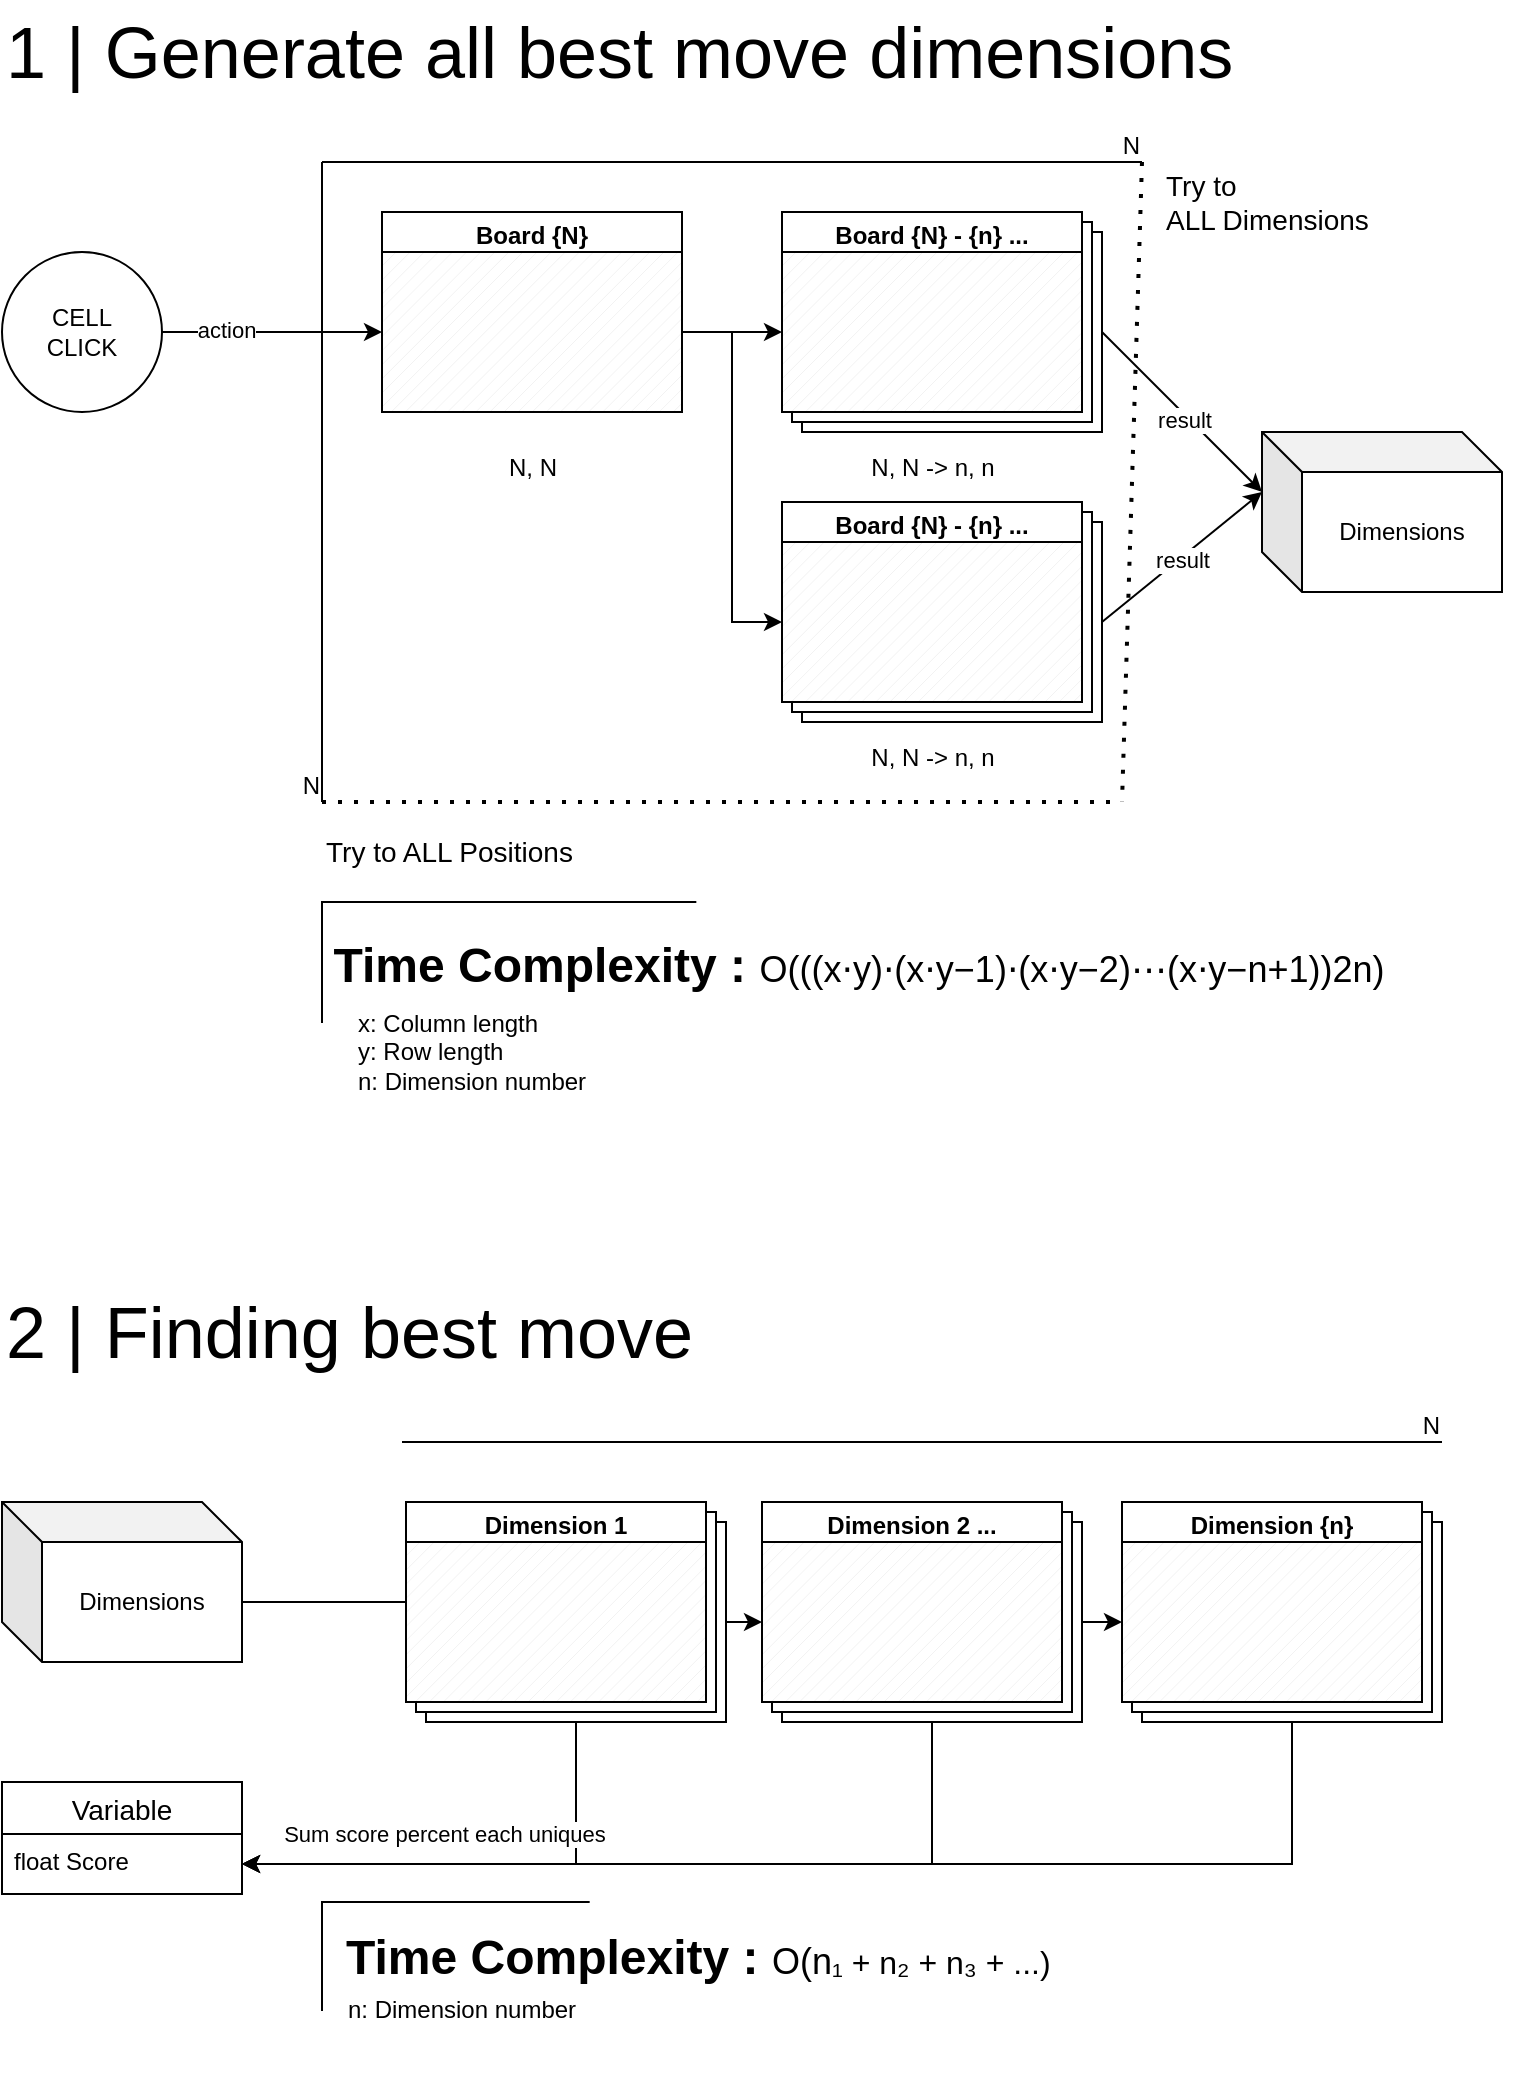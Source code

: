 <mxfile version="26.1.1">
  <diagram name="페이지-1" id="R0_Pb4F0egwYdNqpgsm1">
    <mxGraphModel dx="800" dy="649" grid="1" gridSize="10" guides="1" tooltips="1" connect="1" arrows="1" fold="1" page="1" pageScale="1" pageWidth="827" pageHeight="1169" math="0" shadow="0">
      <root>
        <mxCell id="0" />
        <mxCell id="1" parent="0" />
        <mxCell id="9k7y4AIrSqq0iL8WYdUw-8" value="" style="group" parent="1" vertex="1" connectable="0">
          <mxGeometry x="430" y="185" width="160" height="110" as="geometry" />
        </mxCell>
        <mxCell id="9k7y4AIrSqq0iL8WYdUw-6" value="" style="verticalLabelPosition=bottom;verticalAlign=top;html=1;shape=mxgraph.basic.layered_rect;dx=10;outlineConnect=0;whiteSpace=wrap;" parent="9k7y4AIrSqq0iL8WYdUw-8" vertex="1">
          <mxGeometry width="160" height="110" as="geometry" />
        </mxCell>
        <mxCell id="9k7y4AIrSqq0iL8WYdUw-1" value="Board {N} - {n} ..." style="swimlane;whiteSpace=wrap;html=1;" parent="9k7y4AIrSqq0iL8WYdUw-8" vertex="1">
          <mxGeometry width="150" height="100" as="geometry" />
        </mxCell>
        <mxCell id="9k7y4AIrSqq0iL8WYdUw-7" value="&lt;br&gt;N, N -&amp;gt; n, n" style="verticalLabelPosition=bottom;verticalAlign=top;html=1;shape=mxgraph.basic.patternFillRect;fillStyle=diag;step=5;fillStrokeWidth=0.2;fillStrokeColor=#dddddd;" parent="9k7y4AIrSqq0iL8WYdUw-1" vertex="1">
          <mxGeometry y="20" width="150" height="80" as="geometry" />
        </mxCell>
        <mxCell id="9k7y4AIrSqq0iL8WYdUw-10" value="CELL&lt;br&gt;CLICK" style="ellipse;whiteSpace=wrap;html=1;aspect=fixed;" parent="1" vertex="1">
          <mxGeometry x="40" y="205" width="80" height="80" as="geometry" />
        </mxCell>
        <mxCell id="9k7y4AIrSqq0iL8WYdUw-11" value="Board {N}" style="swimlane;whiteSpace=wrap;html=1;" parent="1" vertex="1">
          <mxGeometry x="230" y="185" width="150" height="100" as="geometry" />
        </mxCell>
        <mxCell id="9k7y4AIrSqq0iL8WYdUw-12" value="&lt;br&gt;N, N" style="verticalLabelPosition=bottom;verticalAlign=top;html=1;shape=mxgraph.basic.patternFillRect;fillStyle=diag;step=5;fillStrokeWidth=0.2;fillStrokeColor=#dddddd;" parent="9k7y4AIrSqq0iL8WYdUw-11" vertex="1">
          <mxGeometry y="20" width="150" height="80" as="geometry" />
        </mxCell>
        <mxCell id="9k7y4AIrSqq0iL8WYdUw-14" style="edgeStyle=orthogonalEdgeStyle;rounded=0;orthogonalLoop=1;jettySize=auto;html=1;exitX=1;exitY=0.5;exitDx=0;exitDy=0;exitPerimeter=0;entryX=0;entryY=0.5;entryDx=0;entryDy=0;entryPerimeter=0;" parent="1" source="9k7y4AIrSqq0iL8WYdUw-12" target="9k7y4AIrSqq0iL8WYdUw-7" edge="1">
          <mxGeometry relative="1" as="geometry" />
        </mxCell>
        <mxCell id="9k7y4AIrSqq0iL8WYdUw-15" value="" style="group" parent="1" vertex="1" connectable="0">
          <mxGeometry x="430" y="330" width="160" height="110" as="geometry" />
        </mxCell>
        <mxCell id="9k7y4AIrSqq0iL8WYdUw-16" value="" style="verticalLabelPosition=bottom;verticalAlign=top;html=1;shape=mxgraph.basic.layered_rect;dx=10;outlineConnect=0;whiteSpace=wrap;" parent="9k7y4AIrSqq0iL8WYdUw-15" vertex="1">
          <mxGeometry width="160" height="110" as="geometry" />
        </mxCell>
        <mxCell id="9k7y4AIrSqq0iL8WYdUw-17" value="Board {N} - {n} ..." style="swimlane;whiteSpace=wrap;html=1;" parent="9k7y4AIrSqq0iL8WYdUw-15" vertex="1">
          <mxGeometry width="150" height="100" as="geometry" />
        </mxCell>
        <mxCell id="9k7y4AIrSqq0iL8WYdUw-18" value="&lt;br&gt;N, N -&amp;gt; n, n" style="verticalLabelPosition=bottom;verticalAlign=top;html=1;shape=mxgraph.basic.patternFillRect;fillStyle=diag;step=5;fillStrokeWidth=0.2;fillStrokeColor=#dddddd;" parent="9k7y4AIrSqq0iL8WYdUw-17" vertex="1">
          <mxGeometry y="20" width="150" height="80" as="geometry" />
        </mxCell>
        <mxCell id="9k7y4AIrSqq0iL8WYdUw-19" style="edgeStyle=orthogonalEdgeStyle;rounded=0;orthogonalLoop=1;jettySize=auto;html=1;exitX=1;exitY=0.5;exitDx=0;exitDy=0;exitPerimeter=0;entryX=0;entryY=0.5;entryDx=0;entryDy=0;entryPerimeter=0;" parent="1" source="9k7y4AIrSqq0iL8WYdUw-12" target="9k7y4AIrSqq0iL8WYdUw-18" edge="1">
          <mxGeometry relative="1" as="geometry" />
        </mxCell>
        <mxCell id="9k7y4AIrSqq0iL8WYdUw-20" value="" style="endArrow=none;dashed=1;html=1;dashPattern=1 3;strokeWidth=2;rounded=0;" parent="1" edge="1">
          <mxGeometry width="50" height="50" relative="1" as="geometry">
            <mxPoint x="200" y="480" as="sourcePoint" />
            <mxPoint x="600" y="480" as="targetPoint" />
          </mxGeometry>
        </mxCell>
        <mxCell id="9k7y4AIrSqq0iL8WYdUw-21" value="&lt;font style=&quot;font-size: 14px;&quot;&gt;Try to ALL Positions&lt;/font&gt;" style="text;html=1;align=left;verticalAlign=middle;whiteSpace=wrap;rounded=0;" parent="1" vertex="1">
          <mxGeometry x="200" y="490" width="200" height="30" as="geometry" />
        </mxCell>
        <mxCell id="9k7y4AIrSqq0iL8WYdUw-22" value="" style="endArrow=none;html=1;rounded=0;" parent="1" edge="1">
          <mxGeometry relative="1" as="geometry">
            <mxPoint x="200" y="160" as="sourcePoint" />
            <mxPoint x="610" y="160" as="targetPoint" />
          </mxGeometry>
        </mxCell>
        <mxCell id="9k7y4AIrSqq0iL8WYdUw-23" value="N" style="resizable=0;html=1;whiteSpace=wrap;align=right;verticalAlign=bottom;" parent="9k7y4AIrSqq0iL8WYdUw-22" connectable="0" vertex="1">
          <mxGeometry x="1" relative="1" as="geometry" />
        </mxCell>
        <mxCell id="9k7y4AIrSqq0iL8WYdUw-24" value="" style="endArrow=none;html=1;rounded=0;" parent="1" edge="1">
          <mxGeometry relative="1" as="geometry">
            <mxPoint x="200" y="160" as="sourcePoint" />
            <mxPoint x="200" y="480" as="targetPoint" />
          </mxGeometry>
        </mxCell>
        <mxCell id="9k7y4AIrSqq0iL8WYdUw-25" value="N" style="resizable=0;html=1;whiteSpace=wrap;align=right;verticalAlign=bottom;" parent="9k7y4AIrSqq0iL8WYdUw-24" connectable="0" vertex="1">
          <mxGeometry x="1" relative="1" as="geometry" />
        </mxCell>
        <mxCell id="9k7y4AIrSqq0iL8WYdUw-26" value="&lt;font style=&quot;font-size: 14px;&quot;&gt;Try to &lt;br&gt;ALL Dimensions&lt;/font&gt;" style="text;html=1;align=left;verticalAlign=middle;whiteSpace=wrap;rounded=0;" parent="1" vertex="1">
          <mxGeometry x="620" y="160" width="110" height="40" as="geometry" />
        </mxCell>
        <mxCell id="9k7y4AIrSqq0iL8WYdUw-27" value="" style="endArrow=none;dashed=1;html=1;dashPattern=1 3;strokeWidth=2;rounded=0;" parent="1" edge="1">
          <mxGeometry width="50" height="50" relative="1" as="geometry">
            <mxPoint x="610" y="160" as="sourcePoint" />
            <mxPoint x="600" y="480" as="targetPoint" />
          </mxGeometry>
        </mxCell>
        <mxCell id="9k7y4AIrSqq0iL8WYdUw-30" style="edgeStyle=orthogonalEdgeStyle;rounded=0;orthogonalLoop=1;jettySize=auto;html=1;exitX=1;exitY=0.5;exitDx=0;exitDy=0;entryX=0;entryY=0.5;entryDx=0;entryDy=0;entryPerimeter=0;" parent="1" source="9k7y4AIrSqq0iL8WYdUw-10" target="9k7y4AIrSqq0iL8WYdUw-12" edge="1">
          <mxGeometry relative="1" as="geometry" />
        </mxCell>
        <mxCell id="9k7y4AIrSqq0iL8WYdUw-45" value="action" style="edgeLabel;html=1;align=center;verticalAlign=middle;resizable=0;points=[];" parent="9k7y4AIrSqq0iL8WYdUw-30" vertex="1" connectable="0">
          <mxGeometry x="-0.418" y="1" relative="1" as="geometry">
            <mxPoint as="offset" />
          </mxGeometry>
        </mxCell>
        <mxCell id="9k7y4AIrSqq0iL8WYdUw-36" value="&lt;font style=&quot;font-size: 36px; background-color: light-dark(transparent, rgb(255, 86, 35));&quot;&gt;1 | Generate all best move dimensions&lt;/font&gt;" style="text;html=1;align=left;verticalAlign=middle;whiteSpace=wrap;rounded=0;fillColor=light-dark(transparent,#000000);strokeColor=light-dark(transparent,#FF1616);" parent="1" vertex="1">
          <mxGeometry x="40" y="80" width="760" height="50" as="geometry" />
        </mxCell>
        <mxCell id="9k7y4AIrSqq0iL8WYdUw-37" value="&lt;font style=&quot;font-size: 36px; background-color: light-dark(transparent, rgb(255, 40, 7));&quot;&gt;2 | Finding best move&lt;/font&gt;" style="text;html=1;align=left;verticalAlign=middle;whiteSpace=wrap;rounded=0;fillColor=light-dark(transparent,#000000);strokeColor=light-dark(transparent,#FF0000);" parent="1" vertex="1">
          <mxGeometry x="40" y="720" width="760" height="50" as="geometry" />
        </mxCell>
        <mxCell id="9k7y4AIrSqq0iL8WYdUw-40" value="Dimensions" style="shape=cube;whiteSpace=wrap;html=1;boundedLbl=1;backgroundOutline=1;darkOpacity=0.05;darkOpacity2=0.1;" parent="1" vertex="1">
          <mxGeometry x="670" y="295" width="120" height="80" as="geometry" />
        </mxCell>
        <mxCell id="9k7y4AIrSqq0iL8WYdUw-41" value="" style="endArrow=classic;html=1;rounded=0;exitX=0;exitY=0;exitDx=160;exitDy=60;exitPerimeter=0;entryX=0;entryY=0;entryDx=0;entryDy=30;entryPerimeter=0;" parent="1" source="9k7y4AIrSqq0iL8WYdUw-6" target="9k7y4AIrSqq0iL8WYdUw-40" edge="1">
          <mxGeometry width="50" height="50" relative="1" as="geometry">
            <mxPoint x="680" y="470" as="sourcePoint" />
            <mxPoint x="730" y="420" as="targetPoint" />
          </mxGeometry>
        </mxCell>
        <mxCell id="9k7y4AIrSqq0iL8WYdUw-44" value="result" style="edgeLabel;html=1;align=center;verticalAlign=middle;resizable=0;points=[];" parent="9k7y4AIrSqq0iL8WYdUw-41" vertex="1" connectable="0">
          <mxGeometry x="0.062" y="-2" relative="1" as="geometry">
            <mxPoint as="offset" />
          </mxGeometry>
        </mxCell>
        <mxCell id="9k7y4AIrSqq0iL8WYdUw-42" value="" style="endArrow=classic;html=1;rounded=0;exitX=0;exitY=0;exitDx=160;exitDy=60;exitPerimeter=0;entryX=0;entryY=0;entryDx=0;entryDy=30;entryPerimeter=0;" parent="1" source="9k7y4AIrSqq0iL8WYdUw-16" target="9k7y4AIrSqq0iL8WYdUw-40" edge="1">
          <mxGeometry width="50" height="50" relative="1" as="geometry">
            <mxPoint x="630" y="375" as="sourcePoint" />
            <mxPoint x="704" y="451" as="targetPoint" />
          </mxGeometry>
        </mxCell>
        <mxCell id="9k7y4AIrSqq0iL8WYdUw-43" value="result" style="edgeLabel;html=1;align=center;verticalAlign=middle;resizable=0;points=[];" parent="9k7y4AIrSqq0iL8WYdUw-42" vertex="1" connectable="0">
          <mxGeometry x="-0.018" y="-1" relative="1" as="geometry">
            <mxPoint as="offset" />
          </mxGeometry>
        </mxCell>
        <mxCell id="9k7y4AIrSqq0iL8WYdUw-46" value="Dimensions" style="shape=cube;whiteSpace=wrap;html=1;boundedLbl=1;backgroundOutline=1;darkOpacity=0.05;darkOpacity2=0.1;" parent="1" vertex="1">
          <mxGeometry x="40" y="830" width="120" height="80" as="geometry" />
        </mxCell>
        <mxCell id="9k7y4AIrSqq0iL8WYdUw-50" value="" style="group" parent="1" vertex="1" connectable="0">
          <mxGeometry x="420" y="830" width="160" height="110" as="geometry" />
        </mxCell>
        <mxCell id="9k7y4AIrSqq0iL8WYdUw-51" value="" style="verticalLabelPosition=bottom;verticalAlign=top;html=1;shape=mxgraph.basic.layered_rect;dx=10;outlineConnect=0;whiteSpace=wrap;" parent="9k7y4AIrSqq0iL8WYdUw-50" vertex="1">
          <mxGeometry width="160" height="110" as="geometry" />
        </mxCell>
        <mxCell id="9k7y4AIrSqq0iL8WYdUw-52" value="Dimension 2 ..." style="swimlane;whiteSpace=wrap;html=1;" parent="9k7y4AIrSqq0iL8WYdUw-50" vertex="1">
          <mxGeometry width="150" height="100" as="geometry" />
        </mxCell>
        <mxCell id="9k7y4AIrSqq0iL8WYdUw-53" value="" style="verticalLabelPosition=bottom;verticalAlign=top;html=1;shape=mxgraph.basic.patternFillRect;fillStyle=diag;step=5;fillStrokeWidth=0.2;fillStrokeColor=#dddddd;" parent="9k7y4AIrSqq0iL8WYdUw-52" vertex="1">
          <mxGeometry y="20" width="150" height="80" as="geometry" />
        </mxCell>
        <mxCell id="9k7y4AIrSqq0iL8WYdUw-55" style="edgeStyle=orthogonalEdgeStyle;rounded=0;orthogonalLoop=1;jettySize=auto;html=1;exitX=0;exitY=0;exitDx=120;exitDy=50;exitPerimeter=0;entryX=0;entryY=0.5;entryDx=0;entryDy=0;entryPerimeter=0;" parent="1" source="9k7y4AIrSqq0iL8WYdUw-46" target="9k7y4AIrSqq0iL8WYdUw-53" edge="1">
          <mxGeometry relative="1" as="geometry" />
        </mxCell>
        <mxCell id="9k7y4AIrSqq0iL8WYdUw-56" value="" style="group" parent="1" vertex="1" connectable="0">
          <mxGeometry x="242" y="830" width="160" height="110" as="geometry" />
        </mxCell>
        <mxCell id="9k7y4AIrSqq0iL8WYdUw-57" value="" style="verticalLabelPosition=bottom;verticalAlign=top;html=1;shape=mxgraph.basic.layered_rect;dx=10;outlineConnect=0;whiteSpace=wrap;" parent="9k7y4AIrSqq0iL8WYdUw-56" vertex="1">
          <mxGeometry width="160" height="110" as="geometry" />
        </mxCell>
        <mxCell id="9k7y4AIrSqq0iL8WYdUw-58" value="Dimension 1" style="swimlane;whiteSpace=wrap;html=1;" parent="9k7y4AIrSqq0iL8WYdUw-56" vertex="1">
          <mxGeometry width="150" height="100" as="geometry" />
        </mxCell>
        <mxCell id="9k7y4AIrSqq0iL8WYdUw-59" value="" style="verticalLabelPosition=bottom;verticalAlign=top;html=1;shape=mxgraph.basic.patternFillRect;fillStyle=diag;step=5;fillStrokeWidth=0.2;fillStrokeColor=#dddddd;" parent="9k7y4AIrSqq0iL8WYdUw-58" vertex="1">
          <mxGeometry y="20" width="150" height="80" as="geometry" />
        </mxCell>
        <mxCell id="9k7y4AIrSqq0iL8WYdUw-60" value="" style="group" parent="1" vertex="1" connectable="0">
          <mxGeometry x="600" y="830" width="160" height="110" as="geometry" />
        </mxCell>
        <mxCell id="9k7y4AIrSqq0iL8WYdUw-61" value="" style="verticalLabelPosition=bottom;verticalAlign=top;html=1;shape=mxgraph.basic.layered_rect;dx=10;outlineConnect=0;whiteSpace=wrap;" parent="9k7y4AIrSqq0iL8WYdUw-60" vertex="1">
          <mxGeometry width="160" height="110" as="geometry" />
        </mxCell>
        <mxCell id="9k7y4AIrSqq0iL8WYdUw-62" value="Dimension {n}" style="swimlane;whiteSpace=wrap;html=1;" parent="9k7y4AIrSqq0iL8WYdUw-60" vertex="1">
          <mxGeometry width="150" height="100" as="geometry" />
        </mxCell>
        <mxCell id="9k7y4AIrSqq0iL8WYdUw-63" value="" style="verticalLabelPosition=bottom;verticalAlign=top;html=1;shape=mxgraph.basic.patternFillRect;fillStyle=diag;step=5;fillStrokeWidth=0.2;fillStrokeColor=#dddddd;" parent="9k7y4AIrSqq0iL8WYdUw-62" vertex="1">
          <mxGeometry y="20" width="150" height="80" as="geometry" />
        </mxCell>
        <mxCell id="9k7y4AIrSqq0iL8WYdUw-64" style="edgeStyle=orthogonalEdgeStyle;rounded=0;orthogonalLoop=1;jettySize=auto;html=1;exitX=0;exitY=0;exitDx=160;exitDy=60;exitPerimeter=0;entryX=0;entryY=0.5;entryDx=0;entryDy=0;entryPerimeter=0;" parent="1" source="9k7y4AIrSqq0iL8WYdUw-51" target="9k7y4AIrSqq0iL8WYdUw-63" edge="1">
          <mxGeometry relative="1" as="geometry" />
        </mxCell>
        <mxCell id="9k7y4AIrSqq0iL8WYdUw-66" value="Variable" style="swimlane;fontStyle=0;childLayout=stackLayout;horizontal=1;startSize=26;horizontalStack=0;resizeParent=1;resizeParentMax=0;resizeLast=0;collapsible=1;marginBottom=0;align=center;fontSize=14;" parent="1" vertex="1">
          <mxGeometry x="40" y="970" width="120" height="56" as="geometry" />
        </mxCell>
        <mxCell id="9k7y4AIrSqq0iL8WYdUw-67" value="float Score" style="text;strokeColor=none;fillColor=none;spacingLeft=4;spacingRight=4;overflow=hidden;rotatable=0;points=[[0,0.5],[1,0.5]];portConstraint=eastwest;fontSize=12;whiteSpace=wrap;html=1;" parent="9k7y4AIrSqq0iL8WYdUw-66" vertex="1">
          <mxGeometry y="26" width="120" height="30" as="geometry" />
        </mxCell>
        <mxCell id="9k7y4AIrSqq0iL8WYdUw-74" value="" style="group" parent="1" vertex="1" connectable="0">
          <mxGeometry x="200" y="530" width="560" height="100" as="geometry" />
        </mxCell>
        <mxCell id="9k7y4AIrSqq0iL8WYdUw-33" value="&lt;h1 style=&quot;margin-top: 0px;&quot;&gt;&lt;font face=&quot;Arial, sans-serif&quot;&gt;Time Complexity :&amp;nbsp;&lt;/font&gt;&lt;font style=&quot;font-size: 18px;&quot;&gt;&lt;span style=&quot;background-color: transparent; color: light-dark(rgb(0, 0, 0), rgb(255, 255, 255)); font-weight: normal;&quot; class=&quot;mord mathnormal&quot;&gt;O&lt;/span&gt;&lt;span style=&quot;background-color: transparent; color: light-dark(rgb(0, 0, 0), rgb(255, 255, 255)); font-weight: normal;&quot; class=&quot;mspace&quot;&gt;&lt;/span&gt;&lt;span style=&quot;background-color: transparent; color: light-dark(rgb(0, 0, 0), rgb(255, 255, 255)); font-weight: normal;&quot; class=&quot;minner&quot;&gt;&lt;span style=&quot;&quot; class=&quot;mopen delimcenter&quot;&gt;&lt;span class=&quot;delimsizing size2&quot;&gt;(&lt;/span&gt;&lt;/span&gt;&lt;span style=&quot;&quot; class=&quot;minner&quot;&gt;&lt;span class=&quot;minner&quot;&gt;&lt;span class=&quot;mopen delimcenter&quot;&gt;(&lt;/span&gt;&lt;span class=&quot;mopen&quot;&gt;(&lt;/span&gt;&lt;span class=&quot;mord mathnormal&quot;&gt;x&lt;/span&gt;&lt;span class=&quot;mspace&quot;&gt;&lt;/span&gt;&lt;span class=&quot;mbin&quot;&gt;⋅&lt;/span&gt;&lt;span class=&quot;mspace&quot;&gt;&lt;/span&gt;&lt;span class=&quot;mord mathnormal&quot;&gt;y&lt;/span&gt;&lt;span class=&quot;mclose&quot;&gt;)&lt;/span&gt;&lt;span class=&quot;mspace&quot;&gt;&lt;/span&gt;&lt;span class=&quot;mbin&quot;&gt;⋅&lt;/span&gt;&lt;span class=&quot;mspace&quot;&gt;&lt;/span&gt;&lt;span class=&quot;mopen&quot;&gt;(&lt;/span&gt;&lt;span class=&quot;mord mathnormal&quot;&gt;x&lt;/span&gt;&lt;span class=&quot;mspace&quot;&gt;&lt;/span&gt;&lt;span class=&quot;mbin&quot;&gt;⋅&lt;/span&gt;&lt;span class=&quot;mspace&quot;&gt;&lt;/span&gt;&lt;span class=&quot;mord mathnormal&quot;&gt;y&lt;/span&gt;&lt;span class=&quot;mspace&quot;&gt;&lt;/span&gt;&lt;span class=&quot;mbin&quot;&gt;−&lt;/span&gt;&lt;span class=&quot;mspace&quot;&gt;&lt;/span&gt;&lt;span class=&quot;mord&quot;&gt;1&lt;/span&gt;&lt;span class=&quot;mclose&quot;&gt;)&lt;/span&gt;&lt;span class=&quot;mspace&quot;&gt;&lt;/span&gt;&lt;span class=&quot;mbin&quot;&gt;⋅&lt;/span&gt;&lt;span class=&quot;mspace&quot;&gt;&lt;/span&gt;&lt;span class=&quot;mopen&quot;&gt;(&lt;/span&gt;&lt;span class=&quot;mord mathnormal&quot;&gt;x&lt;/span&gt;&lt;span class=&quot;mspace&quot;&gt;&lt;/span&gt;&lt;span class=&quot;mbin&quot;&gt;⋅&lt;/span&gt;&lt;span class=&quot;mspace&quot;&gt;&lt;/span&gt;&lt;span class=&quot;mord mathnormal&quot;&gt;y&lt;/span&gt;&lt;span class=&quot;mspace&quot;&gt;&lt;/span&gt;&lt;span class=&quot;mbin&quot;&gt;−&lt;/span&gt;&lt;span class=&quot;mspace&quot;&gt;&lt;/span&gt;&lt;span class=&quot;mord&quot;&gt;2&lt;/span&gt;&lt;span class=&quot;mclose&quot;&gt;)&lt;/span&gt;&lt;span class=&quot;mspace&quot;&gt;&lt;/span&gt;&lt;span class=&quot;minner&quot;&gt;⋯&lt;/span&gt;&lt;span class=&quot;mspace&quot;&gt;&lt;/span&gt;&lt;span class=&quot;mopen&quot;&gt;(&lt;/span&gt;&lt;span class=&quot;mord mathnormal&quot;&gt;x&lt;/span&gt;&lt;span class=&quot;mspace&quot;&gt;&lt;/span&gt;&lt;span class=&quot;mbin&quot;&gt;⋅&lt;/span&gt;&lt;span class=&quot;mspace&quot;&gt;&lt;/span&gt;&lt;span class=&quot;mord mathnormal&quot;&gt;y&lt;/span&gt;&lt;span class=&quot;mspace&quot;&gt;&lt;/span&gt;&lt;span class=&quot;mbin&quot;&gt;−&lt;/span&gt;&lt;span class=&quot;mspace&quot;&gt;&lt;/span&gt;&lt;span class=&quot;mord mathnormal&quot;&gt;n&lt;/span&gt;&lt;span class=&quot;mspace&quot;&gt;&lt;/span&gt;&lt;span class=&quot;mbin&quot;&gt;+&lt;/span&gt;&lt;span class=&quot;mspace&quot;&gt;&lt;/span&gt;&lt;span class=&quot;mord&quot;&gt;1&lt;/span&gt;&lt;span class=&quot;mclose&quot;&gt;)&lt;/span&gt;&lt;span class=&quot;mclose delimcenter&quot;&gt;)&lt;/span&gt;&lt;/span&gt;&lt;span class=&quot;msupsub&quot;&gt;&lt;span class=&quot;vlist-t&quot;&gt;&lt;span class=&quot;vlist-r&quot;&gt;&lt;span class=&quot;vlist&quot;&gt;&lt;span class=&quot;pstrut&quot;&gt;&lt;/span&gt;&lt;span class=&quot;sizing reset-size6 size3 mtight&quot;&gt;&lt;span class=&quot;mord mtight&quot;&gt;&lt;span class=&quot;mord mtight&quot;&gt;&lt;span class=&quot;mord mtight&quot;&gt;2&lt;/span&gt;&lt;span class=&quot;msupsub&quot;&gt;&lt;span class=&quot;vlist-t&quot;&gt;&lt;span class=&quot;vlist-r&quot;&gt;&lt;span class=&quot;vlist&quot;&gt;&lt;span class=&quot;pstrut&quot;&gt;&lt;/span&gt;&lt;span class=&quot;sizing reset-size3 size1 mtight&quot;&gt;&lt;span class=&quot;mord mathnormal mtight&quot;&gt;n&lt;/span&gt;&lt;/span&gt;&lt;/span&gt;&lt;/span&gt;&lt;/span&gt;&lt;/span&gt;&lt;/span&gt;&lt;/span&gt;&lt;/span&gt;&lt;/span&gt;&lt;/span&gt;&lt;/span&gt;&lt;/span&gt;&lt;/span&gt;&lt;span style=&quot;&quot; class=&quot;mclose delimcenter&quot;&gt;&lt;span style=&quot;&quot; class=&quot;delimsizing size2&quot;&gt;)&lt;/span&gt;&lt;/span&gt;&lt;/span&gt;&lt;/font&gt;&lt;/h1&gt;" style="text;html=1;align=center;verticalAlign=middle;whiteSpace=wrap;rounded=0;" parent="9k7y4AIrSqq0iL8WYdUw-74" vertex="1">
          <mxGeometry width="536.667" height="80" as="geometry" />
        </mxCell>
        <mxCell id="9k7y4AIrSqq0iL8WYdUw-34" value="" style="shape=partialRectangle;whiteSpace=wrap;html=1;bottom=0;right=0;fillColor=none;" parent="9k7y4AIrSqq0iL8WYdUw-74" vertex="1">
          <mxGeometry width="186.667" height="60" as="geometry" />
        </mxCell>
        <mxCell id="9k7y4AIrSqq0iL8WYdUw-35" value="x: Column length&lt;br&gt;y: Row length&lt;br&gt;n: Dimension number" style="text;html=1;align=left;verticalAlign=middle;whiteSpace=wrap;rounded=0;" parent="9k7y4AIrSqq0iL8WYdUw-74" vertex="1">
          <mxGeometry x="15.556" y="50" width="544.444" height="50" as="geometry" />
        </mxCell>
        <mxCell id="9k7y4AIrSqq0iL8WYdUw-75" value="" style="group" parent="1" vertex="1" connectable="0">
          <mxGeometry x="200" y="1030" width="400" height="90" as="geometry" />
        </mxCell>
        <mxCell id="9k7y4AIrSqq0iL8WYdUw-71" value="&lt;h1 style=&quot;margin-top: 0px;&quot;&gt;&lt;font face=&quot;Arial, sans-serif&quot;&gt;Time Complexity : &lt;span style=&quot;font-weight: normal;&quot;&gt;&lt;font style=&quot;font-size: 18px;&quot;&gt;O(n&lt;/font&gt;&lt;/span&gt;&lt;/font&gt;&lt;span style=&quot;font-weight: normal;&quot;&gt;&lt;font size=&quot;3&quot;&gt;₁&lt;font face=&quot;Arial, sans-serif&quot;&gt;&amp;nbsp;+ n&lt;/font&gt;₂&lt;font face=&quot;Arial, sans-serif&quot;&gt;&amp;nbsp;+ n&lt;/font&gt;₃&lt;/font&gt;&lt;/span&gt;&lt;font face=&quot;Arial, sans-serif&quot;&gt;&lt;span style=&quot;font-weight: normal;&quot;&gt;&lt;font size=&quot;3&quot;&gt;&amp;nbsp;+ ...)&lt;/font&gt;&lt;/span&gt;&amp;nbsp;&lt;/font&gt;&lt;/h1&gt;" style="text;html=1;align=center;verticalAlign=middle;whiteSpace=wrap;rounded=0;" parent="9k7y4AIrSqq0iL8WYdUw-75" vertex="1">
          <mxGeometry width="383.333" height="72" as="geometry" />
        </mxCell>
        <mxCell id="9k7y4AIrSqq0iL8WYdUw-72" value="" style="shape=partialRectangle;whiteSpace=wrap;html=1;bottom=0;right=0;fillColor=none;" parent="9k7y4AIrSqq0iL8WYdUw-75" vertex="1">
          <mxGeometry width="133.333" height="54.0" as="geometry" />
        </mxCell>
        <mxCell id="9k7y4AIrSqq0iL8WYdUw-73" value="n: Dimension number" style="text;html=1;align=left;verticalAlign=middle;whiteSpace=wrap;rounded=0;" parent="9k7y4AIrSqq0iL8WYdUw-75" vertex="1">
          <mxGeometry x="11.115" y="45" width="388.885" height="18" as="geometry" />
        </mxCell>
        <mxCell id="9k7y4AIrSqq0iL8WYdUw-76" style="edgeStyle=orthogonalEdgeStyle;rounded=0;orthogonalLoop=1;jettySize=auto;html=1;exitX=0;exitY=0;exitDx=85;exitDy=110;exitPerimeter=0;entryX=1;entryY=0.5;entryDx=0;entryDy=0;" parent="1" source="9k7y4AIrSqq0iL8WYdUw-57" target="9k7y4AIrSqq0iL8WYdUw-67" edge="1">
          <mxGeometry relative="1" as="geometry" />
        </mxCell>
        <mxCell id="9k7y4AIrSqq0iL8WYdUw-77" style="edgeStyle=orthogonalEdgeStyle;rounded=0;orthogonalLoop=1;jettySize=auto;html=1;exitX=0;exitY=0;exitDx=85;exitDy=110;exitPerimeter=0;entryX=1;entryY=0.5;entryDx=0;entryDy=0;" parent="1" source="9k7y4AIrSqq0iL8WYdUw-51" target="9k7y4AIrSqq0iL8WYdUw-67" edge="1">
          <mxGeometry relative="1" as="geometry" />
        </mxCell>
        <mxCell id="9k7y4AIrSqq0iL8WYdUw-78" style="edgeStyle=orthogonalEdgeStyle;rounded=0;orthogonalLoop=1;jettySize=auto;html=1;exitX=0;exitY=0;exitDx=85;exitDy=110;exitPerimeter=0;entryX=1;entryY=0.5;entryDx=0;entryDy=0;" parent="1" source="9k7y4AIrSqq0iL8WYdUw-61" target="9k7y4AIrSqq0iL8WYdUw-67" edge="1">
          <mxGeometry relative="1" as="geometry" />
        </mxCell>
        <mxCell id="9k7y4AIrSqq0iL8WYdUw-79" value="Sum score percent each uniques" style="edgeLabel;html=1;align=center;verticalAlign=middle;resizable=0;points=[];" parent="9k7y4AIrSqq0iL8WYdUw-78" vertex="1" connectable="0">
          <mxGeometry x="0.781" y="-5" relative="1" as="geometry">
            <mxPoint x="35" y="-10" as="offset" />
          </mxGeometry>
        </mxCell>
        <mxCell id="9k7y4AIrSqq0iL8WYdUw-81" value="" style="endArrow=none;html=1;rounded=0;" parent="1" edge="1">
          <mxGeometry relative="1" as="geometry">
            <mxPoint x="240" y="800" as="sourcePoint" />
            <mxPoint x="760" y="800" as="targetPoint" />
          </mxGeometry>
        </mxCell>
        <mxCell id="9k7y4AIrSqq0iL8WYdUw-82" value="N" style="resizable=0;html=1;whiteSpace=wrap;align=right;verticalAlign=bottom;" parent="9k7y4AIrSqq0iL8WYdUw-81" connectable="0" vertex="1">
          <mxGeometry x="1" relative="1" as="geometry" />
        </mxCell>
      </root>
    </mxGraphModel>
  </diagram>
</mxfile>
